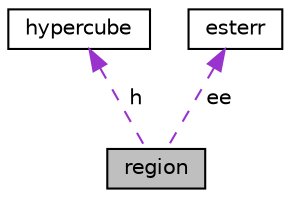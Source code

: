 digraph "region"
{
 // LATEX_PDF_SIZE
  edge [fontname="Helvetica",fontsize="10",labelfontname="Helvetica",labelfontsize="10"];
  node [fontname="Helvetica",fontsize="10",shape=record];
  Node1 [label="region",height=0.2,width=0.4,color="black", fillcolor="grey75", style="filled", fontcolor="black",tooltip=" "];
  Node2 -> Node1 [dir="back",color="darkorchid3",fontsize="10",style="dashed",label=" h" ,fontname="Helvetica"];
  Node2 [label="hypercube",height=0.2,width=0.4,color="black", fillcolor="white", style="filled",URL="$d2/d1d/structhypercube.html",tooltip=" "];
  Node3 -> Node1 [dir="back",color="darkorchid3",fontsize="10",style="dashed",label=" ee" ,fontname="Helvetica"];
  Node3 [label="esterr",height=0.2,width=0.4,color="black", fillcolor="white", style="filled",URL="$d2/d85/structesterr.html",tooltip=" "];
}
